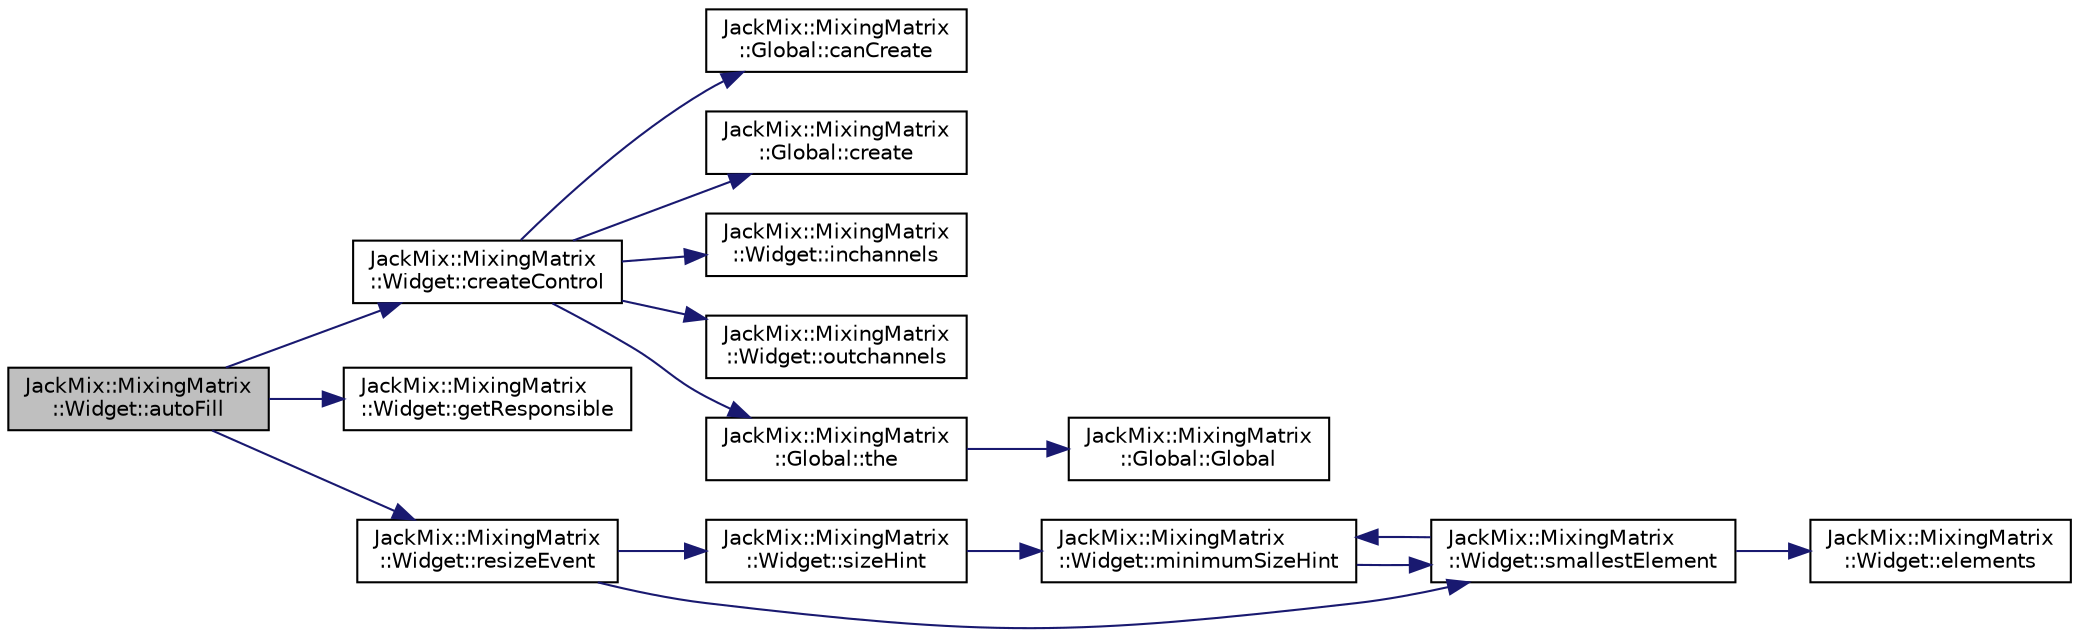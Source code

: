 digraph "JackMix::MixingMatrix::Widget::autoFill"
{
 // LATEX_PDF_SIZE
  edge [fontname="Helvetica",fontsize="10",labelfontname="Helvetica",labelfontsize="10"];
  node [fontname="Helvetica",fontsize="10",shape=record];
  rankdir="LR";
  Node1 [label="JackMix::MixingMatrix\l::Widget::autoFill",height=0.2,width=0.4,color="black", fillcolor="grey75", style="filled", fontcolor="black",tooltip=" "];
  Node1 -> Node2 [color="midnightblue",fontsize="10",style="solid",fontname="Helvetica"];
  Node2 [label="JackMix::MixingMatrix\l::Widget::createControl",height=0.2,width=0.4,color="black", fillcolor="white", style="filled",URL="$d9/d0d/class_jack_mix_1_1_mixing_matrix_1_1_widget.html#a92ff201fafa9d2ea502e822b74187cbc",tooltip="Create Controls"];
  Node2 -> Node3 [color="midnightblue",fontsize="10",style="solid",fontname="Helvetica"];
  Node3 [label="JackMix::MixingMatrix\l::Global::canCreate",height=0.2,width=0.4,color="black", fillcolor="white", style="filled",URL="$d2/d2a/class_jack_mix_1_1_mixing_matrix_1_1_global.html#a81323abe4d4c8e25be303536874e8c57",tooltip=" "];
  Node2 -> Node4 [color="midnightblue",fontsize="10",style="solid",fontname="Helvetica"];
  Node4 [label="JackMix::MixingMatrix\l::Global::create",height=0.2,width=0.4,color="black", fillcolor="white", style="filled",URL="$d2/d2a/class_jack_mix_1_1_mixing_matrix_1_1_global.html#a243af2be4659e31d3ff9ceafd7124004",tooltip=" "];
  Node2 -> Node5 [color="midnightblue",fontsize="10",style="solid",fontname="Helvetica"];
  Node5 [label="JackMix::MixingMatrix\l::Widget::inchannels",height=0.2,width=0.4,color="black", fillcolor="white", style="filled",URL="$d9/d0d/class_jack_mix_1_1_mixing_matrix_1_1_widget.html#a72b37fa0eea83af8a740c60d26ce9ab1",tooltip=" "];
  Node2 -> Node6 [color="midnightblue",fontsize="10",style="solid",fontname="Helvetica"];
  Node6 [label="JackMix::MixingMatrix\l::Widget::outchannels",height=0.2,width=0.4,color="black", fillcolor="white", style="filled",URL="$d9/d0d/class_jack_mix_1_1_mixing_matrix_1_1_widget.html#a928a0525d520886b79b953e1fb16afaf",tooltip=" "];
  Node2 -> Node7 [color="midnightblue",fontsize="10",style="solid",fontname="Helvetica"];
  Node7 [label="JackMix::MixingMatrix\l::Global::the",height=0.2,width=0.4,color="black", fillcolor="white", style="filled",URL="$d2/d2a/class_jack_mix_1_1_mixing_matrix_1_1_global.html#aee256c8e85a27f0bbe623d910de0e5f0",tooltip=" "];
  Node7 -> Node8 [color="midnightblue",fontsize="10",style="solid",fontname="Helvetica"];
  Node8 [label="JackMix::MixingMatrix\l::Global::Global",height=0.2,width=0.4,color="black", fillcolor="white", style="filled",URL="$d2/d2a/class_jack_mix_1_1_mixing_matrix_1_1_global.html#a06e0b7ab4f37428a54e3a72e51b10d2d",tooltip=" "];
  Node1 -> Node9 [color="midnightblue",fontsize="10",style="solid",fontname="Helvetica"];
  Node9 [label="JackMix::MixingMatrix\l::Widget::getResponsible",height=0.2,width=0.4,color="black", fillcolor="white", style="filled",URL="$d9/d0d/class_jack_mix_1_1_mixing_matrix_1_1_widget.html#ad80339b1fdb71f33e0bf6590f7a98caa",tooltip=" "];
  Node1 -> Node10 [color="midnightblue",fontsize="10",style="solid",fontname="Helvetica"];
  Node10 [label="JackMix::MixingMatrix\l::Widget::resizeEvent",height=0.2,width=0.4,color="black", fillcolor="white", style="filled",URL="$d9/d0d/class_jack_mix_1_1_mixing_matrix_1_1_widget.html#a6ba5b981fab5a3b39ff288ffcd6ac44c",tooltip=" "];
  Node10 -> Node11 [color="midnightblue",fontsize="10",style="solid",fontname="Helvetica"];
  Node11 [label="JackMix::MixingMatrix\l::Widget::sizeHint",height=0.2,width=0.4,color="black", fillcolor="white", style="filled",URL="$d9/d0d/class_jack_mix_1_1_mixing_matrix_1_1_widget.html#af3e4804872e60e46d93f0eb6bf253ef2",tooltip=" "];
  Node11 -> Node12 [color="midnightblue",fontsize="10",style="solid",fontname="Helvetica"];
  Node12 [label="JackMix::MixingMatrix\l::Widget::minimumSizeHint",height=0.2,width=0.4,color="black", fillcolor="white", style="filled",URL="$d9/d0d/class_jack_mix_1_1_mixing_matrix_1_1_widget.html#a0271798137df37ff09548b911e82842b",tooltip=" "];
  Node12 -> Node13 [color="midnightblue",fontsize="10",style="solid",fontname="Helvetica"];
  Node13 [label="JackMix::MixingMatrix\l::Widget::smallestElement",height=0.2,width=0.4,color="black", fillcolor="white", style="filled",URL="$d9/d0d/class_jack_mix_1_1_mixing_matrix_1_1_widget.html#ad68aba2252297af7a336ecc00610ff85",tooltip="Layout"];
  Node13 -> Node14 [color="midnightblue",fontsize="10",style="solid",fontname="Helvetica"];
  Node14 [label="JackMix::MixingMatrix\l::Widget::elements",height=0.2,width=0.4,color="black", fillcolor="white", style="filled",URL="$d9/d0d/class_jack_mix_1_1_mixing_matrix_1_1_widget.html#a5cc2abc4bb564ee3848876bf75278f7d",tooltip=" "];
  Node13 -> Node12 [color="midnightblue",fontsize="10",style="solid",fontname="Helvetica"];
  Node10 -> Node13 [color="midnightblue",fontsize="10",style="solid",fontname="Helvetica"];
}
